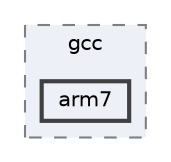 digraph "external/libcds/cds/compiler/gcc/arm7"
{
 // LATEX_PDF_SIZE
  bgcolor="transparent";
  edge [fontname=Helvetica,fontsize=10,labelfontname=Helvetica,labelfontsize=10];
  node [fontname=Helvetica,fontsize=10,shape=box,height=0.2,width=0.4];
  compound=true
  subgraph clusterdir_7784f9b0c9c89af0e442d1445e4521a4 {
    graph [ bgcolor="#edf0f7", pencolor="grey50", label="gcc", fontname=Helvetica,fontsize=10 style="filled,dashed", URL="dir_7784f9b0c9c89af0e442d1445e4521a4.html",tooltip=""]
  dir_62f6a456213d903105eabf69448e3db8 [label="arm7", fillcolor="#edf0f7", color="grey25", style="filled,bold", URL="dir_62f6a456213d903105eabf69448e3db8.html",tooltip=""];
  }
}
